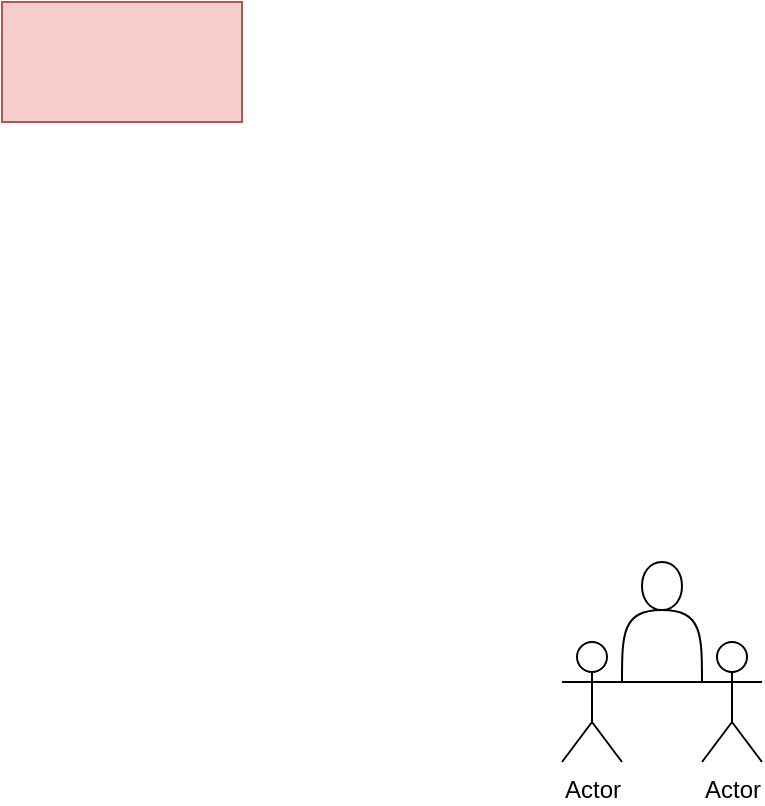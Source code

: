 <mxfile version="24.6.4" type="github">
  <diagram name="Seite-1" id="cYS-9EuOB4i6pcKZ9MJi">
    <mxGraphModel dx="1434" dy="746" grid="1" gridSize="10" guides="1" tooltips="1" connect="1" arrows="1" fold="1" page="1" pageScale="1" pageWidth="827" pageHeight="1169" math="0" shadow="0">
      <root>
        <mxCell id="0" />
        <mxCell id="1" parent="0" />
        <mxCell id="5YDPGhxfkZ1rQy1-W0EN-1" value="" style="rounded=0;whiteSpace=wrap;html=1;fillColor=#f8cecc;strokeColor=#b85450;" parent="1" vertex="1">
          <mxGeometry x="80" y="70" width="120" height="60" as="geometry" />
        </mxCell>
        <mxCell id="zZJHMVHqWspqlWFaA559-1" value="" style="shape=actor;whiteSpace=wrap;html=1;" parent="1" vertex="1">
          <mxGeometry x="390" y="350" width="40" height="60" as="geometry" />
        </mxCell>
        <mxCell id="oUgW3O0iHjWa6pIYVgyh-1" value="Actor" style="shape=umlActor;verticalLabelPosition=bottom;verticalAlign=top;html=1;outlineConnect=0;" vertex="1" parent="1">
          <mxGeometry x="360" y="390" width="30" height="60" as="geometry" />
        </mxCell>
        <mxCell id="oUgW3O0iHjWa6pIYVgyh-2" value="Actor" style="shape=umlActor;verticalLabelPosition=bottom;verticalAlign=top;html=1;outlineConnect=0;" vertex="1" parent="1">
          <mxGeometry x="430" y="390" width="30" height="60" as="geometry" />
        </mxCell>
      </root>
    </mxGraphModel>
  </diagram>
</mxfile>
